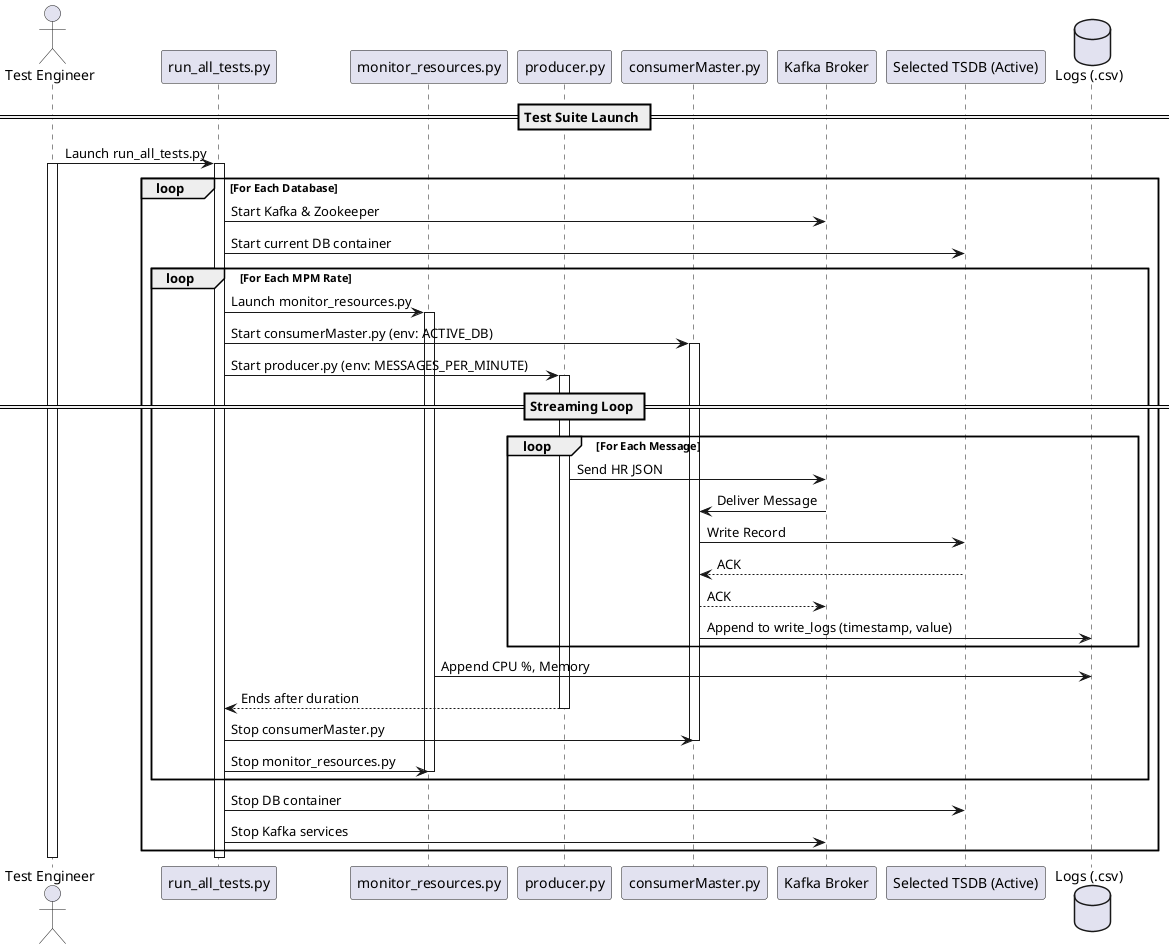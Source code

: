 @startuml AutomatedBenchmarkTestFlow

actor "Test Engineer" as Engineer

participant "run_all_tests.py" as TestRunner
participant "monitor_resources.py" as ResourceMonitor
participant "producer.py" as Producer
participant "consumerMaster.py" as Consumer
participant "Kafka Broker" as Kafka
participant "Selected TSDB (Active)" as ActiveDB
database "Logs (.csv)" as Logs

== Test Suite Launch ==

Engineer -> TestRunner : Launch run_all_tests.py
activate Engineer
activate TestRunner

loop For Each Database
    TestRunner -> Kafka : Start Kafka & Zookeeper
    TestRunner -> ActiveDB : Start current DB container

    loop For Each MPM Rate
        TestRunner -> ResourceMonitor : Launch monitor_resources.py
        activate ResourceMonitor

        TestRunner -> Consumer : Start consumerMaster.py (env: ACTIVE_DB)
        activate Consumer

        TestRunner -> Producer : Start producer.py (env: MESSAGES_PER_MINUTE)
        activate Producer

        == Streaming Loop ==

        loop For Each Message
            Producer -> Kafka : Send HR JSON
            Kafka -> Consumer : Deliver Message
            Consumer -> ActiveDB : Write Record
            ActiveDB --> Consumer : ACK
            Consumer --> Kafka : ACK
            Consumer -> Logs : Append to write_logs (timestamp, value)
        end

        ResourceMonitor -> Logs : Append CPU %, Memory

        Producer --> TestRunner : Ends after duration
        deactivate Producer

        TestRunner -> Consumer : Stop consumerMaster.py
        deactivate Consumer

        TestRunner -> ResourceMonitor : Stop monitor_resources.py
        deactivate ResourceMonitor
    end

    TestRunner -> ActiveDB : Stop DB container
    TestRunner -> Kafka : Stop Kafka services
end

deactivate TestRunner
deactivate Engineer

@enduml
